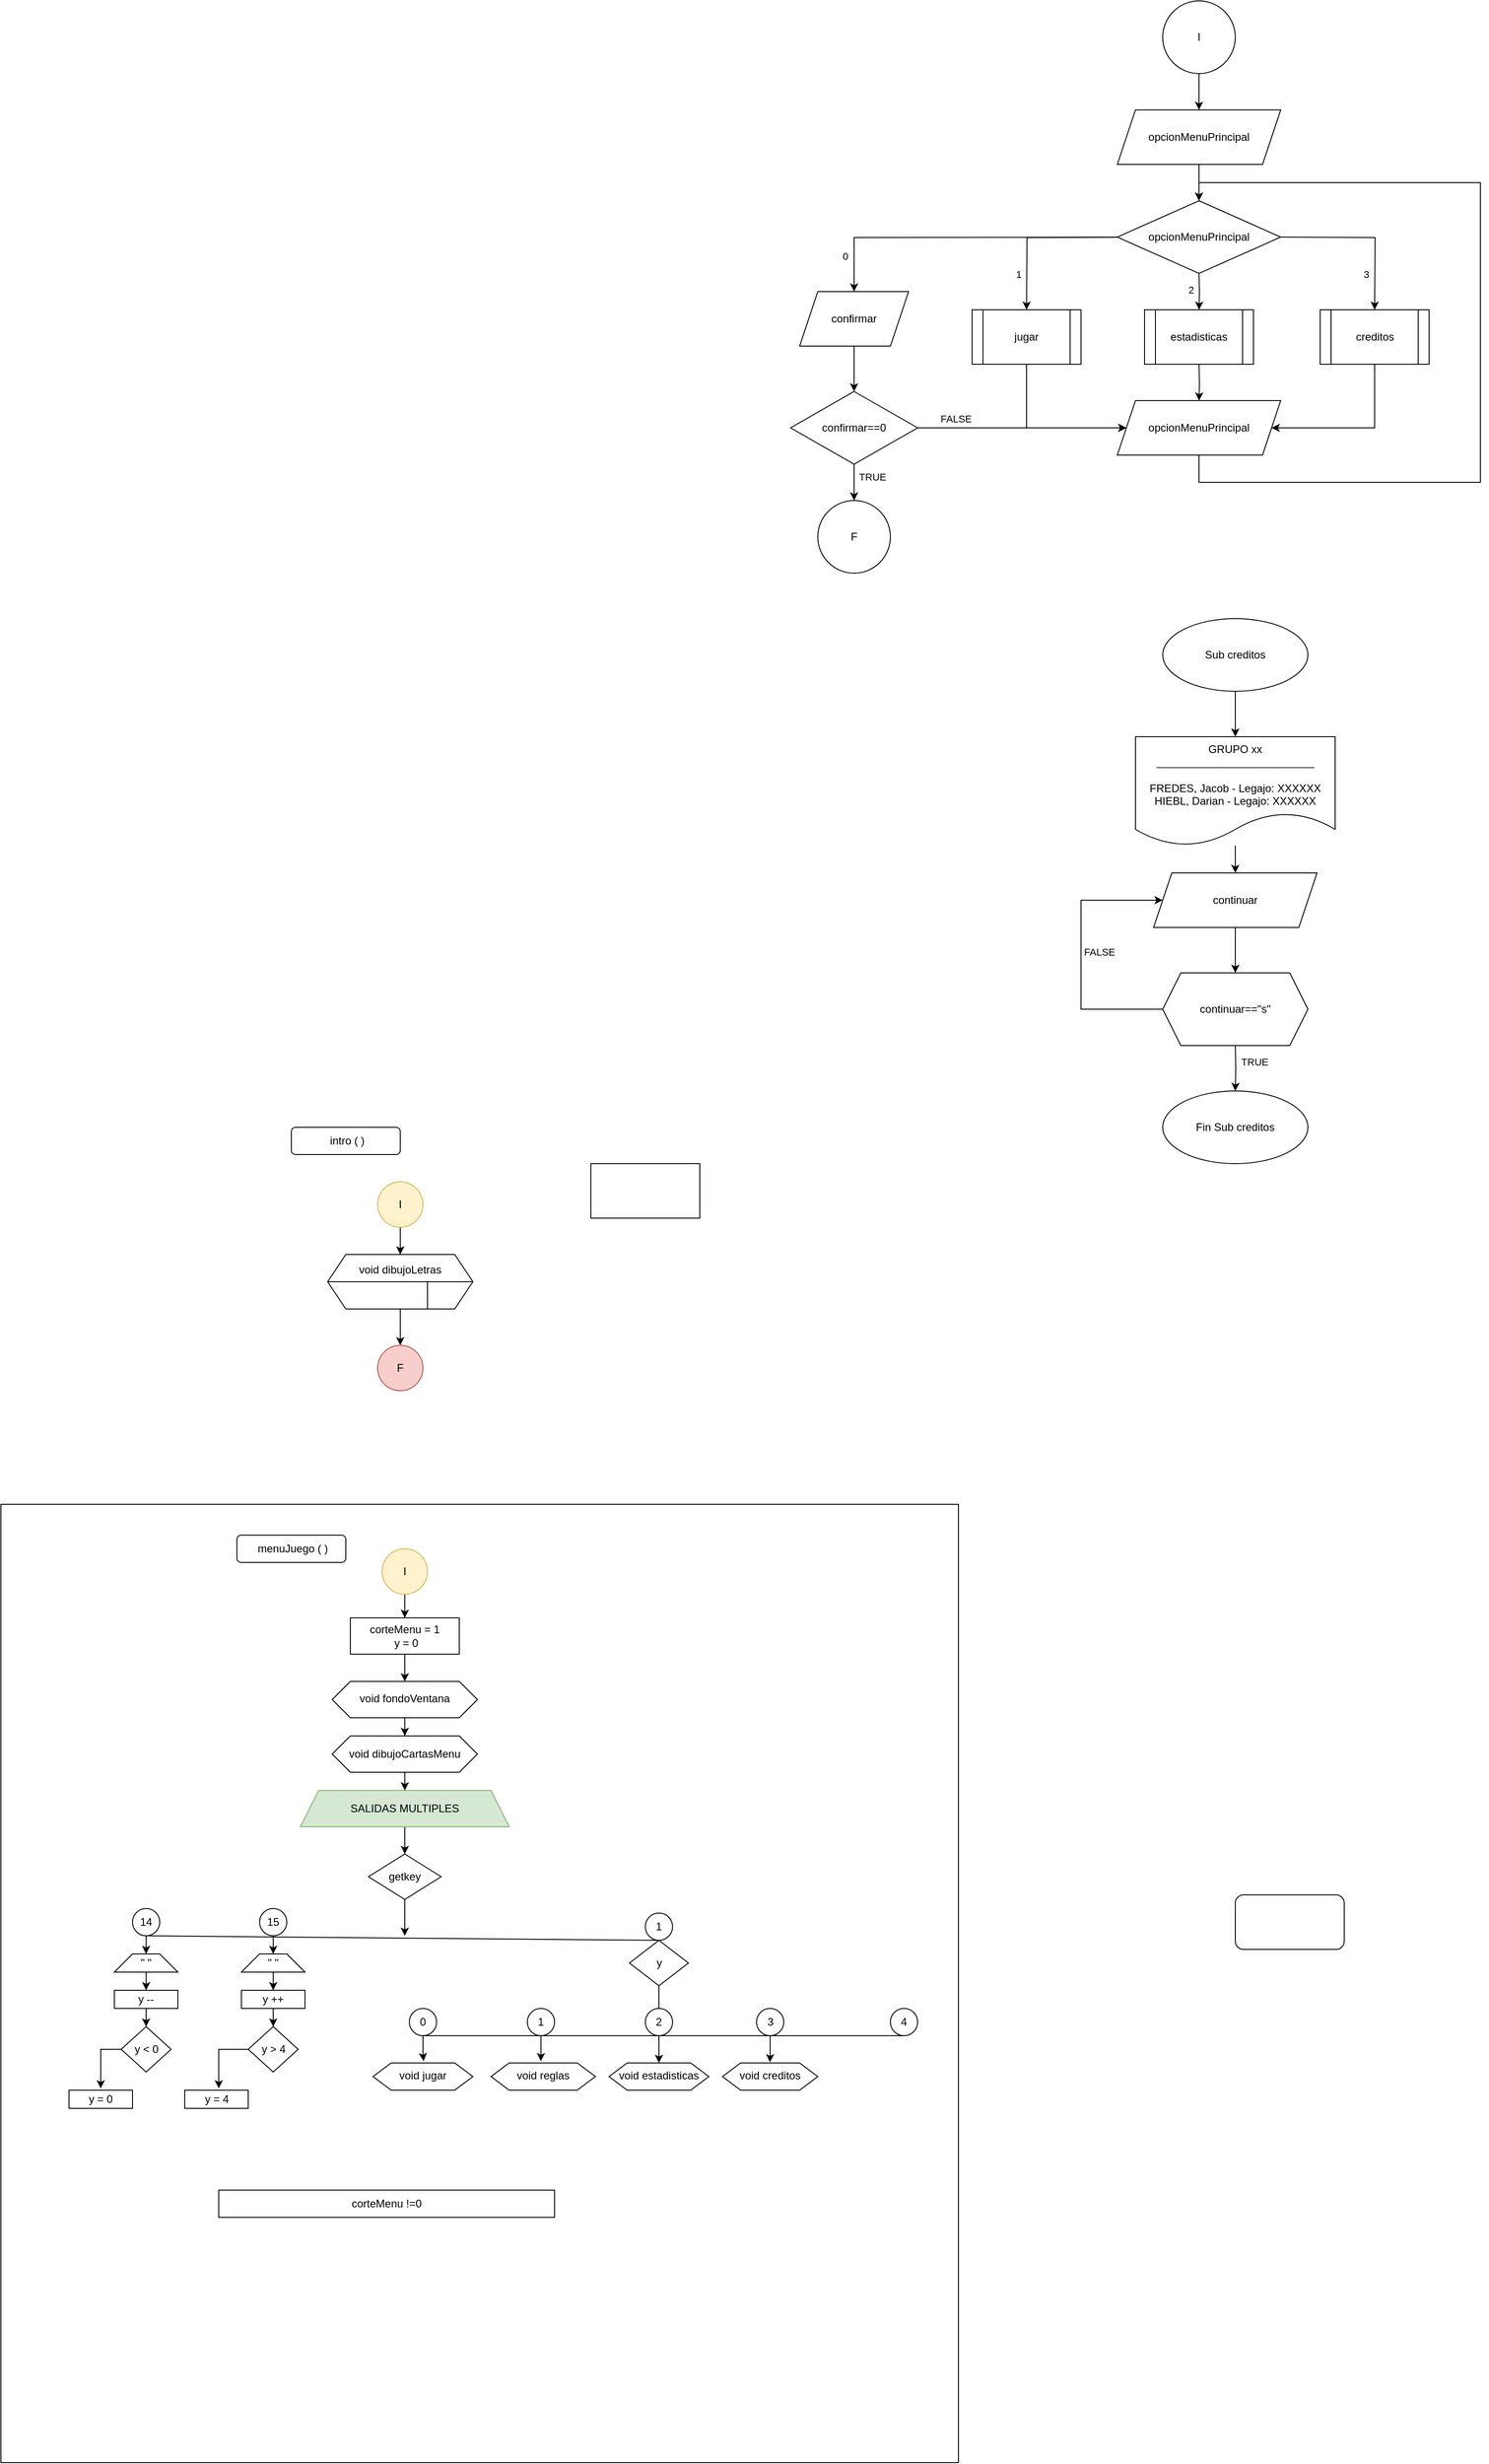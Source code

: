 <mxfile version="24.5.2" type="github">
  <diagram id="C5RBs43oDa-KdzZeNtuy" name="Page-1">
    <mxGraphModel dx="3322" dy="1038" grid="1" gridSize="10" guides="1" tooltips="1" connect="1" arrows="1" fold="1" page="1" pageScale="1" pageWidth="827" pageHeight="1169" math="0" shadow="0">
      <root>
        <mxCell id="WIyWlLk6GJQsqaUBKTNV-0" />
        <mxCell id="WIyWlLk6GJQsqaUBKTNV-1" parent="WIyWlLk6GJQsqaUBKTNV-0" />
        <mxCell id="x0uZHah0yYrydzS1sqgK-36" value="" style="whiteSpace=wrap;html=1;aspect=fixed;" vertex="1" parent="WIyWlLk6GJQsqaUBKTNV-1">
          <mxGeometry x="-1040" y="1705" width="1055" height="1055" as="geometry" />
        </mxCell>
        <mxCell id="u5qOP3ij6ND8CkqJNDUY-2" value="" style="edgeStyle=orthogonalEdgeStyle;rounded=0;orthogonalLoop=1;jettySize=auto;html=1;" parent="WIyWlLk6GJQsqaUBKTNV-1" source="HAZp1DBVg1G07Br5cqXP-0" edge="1">
          <mxGeometry relative="1" as="geometry">
            <mxPoint x="280" y="170" as="targetPoint" />
          </mxGeometry>
        </mxCell>
        <mxCell id="HAZp1DBVg1G07Br5cqXP-0" value="I" style="ellipse;whiteSpace=wrap;html=1;" parent="WIyWlLk6GJQsqaUBKTNV-1" vertex="1">
          <mxGeometry x="240" y="50" width="80" height="80" as="geometry" />
        </mxCell>
        <mxCell id="u5qOP3ij6ND8CkqJNDUY-5" value="" style="edgeStyle=orthogonalEdgeStyle;rounded=0;orthogonalLoop=1;jettySize=auto;html=1;" parent="WIyWlLk6GJQsqaUBKTNV-1" source="u5qOP3ij6ND8CkqJNDUY-3" edge="1">
          <mxGeometry relative="1" as="geometry">
            <mxPoint x="280" y="270" as="targetPoint" />
          </mxGeometry>
        </mxCell>
        <mxCell id="u5qOP3ij6ND8CkqJNDUY-3" value="opcionMenuPrincipal" style="shape=parallelogram;perimeter=parallelogramPerimeter;whiteSpace=wrap;html=1;fixedSize=1;" parent="WIyWlLk6GJQsqaUBKTNV-1" vertex="1">
          <mxGeometry x="190" y="170" width="180" height="60" as="geometry" />
        </mxCell>
        <mxCell id="u5qOP3ij6ND8CkqJNDUY-9" style="edgeStyle=orthogonalEdgeStyle;rounded=0;orthogonalLoop=1;jettySize=auto;html=1;exitX=1;exitY=0.5;exitDx=0;exitDy=0;entryX=0.5;entryY=0;entryDx=0;entryDy=0;" parent="WIyWlLk6GJQsqaUBKTNV-1" edge="1">
          <mxGeometry relative="1" as="geometry">
            <mxPoint x="370" y="310" as="sourcePoint" />
            <mxPoint x="473.5" y="390" as="targetPoint" />
          </mxGeometry>
        </mxCell>
        <mxCell id="u5qOP3ij6ND8CkqJNDUY-16" value="3" style="edgeLabel;html=1;align=center;verticalAlign=middle;resizable=0;points=[];" parent="u5qOP3ij6ND8CkqJNDUY-9" connectable="0" vertex="1">
          <mxGeometry x="0.488" y="-2" relative="1" as="geometry">
            <mxPoint x="-8" y="8" as="offset" />
          </mxGeometry>
        </mxCell>
        <mxCell id="u5qOP3ij6ND8CkqJNDUY-10" value="" style="edgeStyle=orthogonalEdgeStyle;rounded=0;orthogonalLoop=1;jettySize=auto;html=1;" parent="WIyWlLk6GJQsqaUBKTNV-1" edge="1">
          <mxGeometry relative="1" as="geometry">
            <mxPoint x="280" y="350" as="sourcePoint" />
            <mxPoint x="280" y="390" as="targetPoint" />
          </mxGeometry>
        </mxCell>
        <mxCell id="u5qOP3ij6ND8CkqJNDUY-15" value="2" style="edgeLabel;html=1;align=center;verticalAlign=middle;resizable=0;points=[];" parent="u5qOP3ij6ND8CkqJNDUY-10" connectable="0" vertex="1">
          <mxGeometry x="-0.15" relative="1" as="geometry">
            <mxPoint x="-10" as="offset" />
          </mxGeometry>
        </mxCell>
        <mxCell id="u5qOP3ij6ND8CkqJNDUY-11" style="edgeStyle=orthogonalEdgeStyle;rounded=0;orthogonalLoop=1;jettySize=auto;html=1;exitX=0;exitY=0.5;exitDx=0;exitDy=0;entryX=0.5;entryY=0;entryDx=0;entryDy=0;" parent="WIyWlLk6GJQsqaUBKTNV-1" edge="1">
          <mxGeometry relative="1" as="geometry">
            <mxPoint x="190" y="310" as="sourcePoint" />
            <mxPoint x="90" y="390" as="targetPoint" />
          </mxGeometry>
        </mxCell>
        <mxCell id="u5qOP3ij6ND8CkqJNDUY-14" value="1" style="edgeLabel;html=1;align=center;verticalAlign=middle;resizable=0;points=[];" parent="u5qOP3ij6ND8CkqJNDUY-11" connectable="0" vertex="1">
          <mxGeometry x="0.456" y="-2" relative="1" as="geometry">
            <mxPoint x="-8" y="9" as="offset" />
          </mxGeometry>
        </mxCell>
        <mxCell id="u5qOP3ij6ND8CkqJNDUY-13" style="edgeStyle=orthogonalEdgeStyle;rounded=0;orthogonalLoop=1;jettySize=auto;html=1;exitX=1;exitY=0.5;exitDx=0;exitDy=0;" parent="WIyWlLk6GJQsqaUBKTNV-1" target="pXW62ErufpXWXErXMJw8-13" edge="1">
          <mxGeometry relative="1" as="geometry">
            <mxPoint x="370" y="310" as="sourcePoint" />
          </mxGeometry>
        </mxCell>
        <mxCell id="u5qOP3ij6ND8CkqJNDUY-17" value="0" style="edgeLabel;html=1;align=center;verticalAlign=middle;resizable=0;points=[];" parent="u5qOP3ij6ND8CkqJNDUY-13" connectable="0" vertex="1">
          <mxGeometry x="0.794" y="4" relative="1" as="geometry">
            <mxPoint x="-14" y="15" as="offset" />
          </mxGeometry>
        </mxCell>
        <mxCell id="u5qOP3ij6ND8CkqJNDUY-21" style="edgeStyle=orthogonalEdgeStyle;rounded=0;orthogonalLoop=1;jettySize=auto;html=1;exitX=0.5;exitY=1;exitDx=0;exitDy=0;entryX=0;entryY=0.5;entryDx=0;entryDy=0;" parent="WIyWlLk6GJQsqaUBKTNV-1" target="u5qOP3ij6ND8CkqJNDUY-20" edge="1">
          <mxGeometry relative="1" as="geometry">
            <Array as="points">
              <mxPoint x="90" y="520" />
            </Array>
            <mxPoint x="90" y="450" as="sourcePoint" />
          </mxGeometry>
        </mxCell>
        <mxCell id="u5qOP3ij6ND8CkqJNDUY-22" style="edgeStyle=orthogonalEdgeStyle;rounded=0;orthogonalLoop=1;jettySize=auto;html=1;exitX=0.5;exitY=1;exitDx=0;exitDy=0;entryX=0.5;entryY=0;entryDx=0;entryDy=0;" parent="WIyWlLk6GJQsqaUBKTNV-1" target="u5qOP3ij6ND8CkqJNDUY-20" edge="1">
          <mxGeometry relative="1" as="geometry">
            <mxPoint x="280" y="450" as="sourcePoint" />
          </mxGeometry>
        </mxCell>
        <mxCell id="u5qOP3ij6ND8CkqJNDUY-23" style="edgeStyle=orthogonalEdgeStyle;rounded=0;orthogonalLoop=1;jettySize=auto;html=1;exitX=0.5;exitY=1;exitDx=0;exitDy=0;entryX=1;entryY=0.5;entryDx=0;entryDy=0;" parent="WIyWlLk6GJQsqaUBKTNV-1" target="u5qOP3ij6ND8CkqJNDUY-20" edge="1">
          <mxGeometry relative="1" as="geometry">
            <Array as="points">
              <mxPoint x="474" y="520" />
            </Array>
            <mxPoint x="473.5" y="450" as="sourcePoint" />
          </mxGeometry>
        </mxCell>
        <mxCell id="u5qOP3ij6ND8CkqJNDUY-12" value="F" style="ellipse;whiteSpace=wrap;html=1;aspect=fixed;" parent="WIyWlLk6GJQsqaUBKTNV-1" vertex="1">
          <mxGeometry x="-140" y="600" width="80" height="80" as="geometry" />
        </mxCell>
        <mxCell id="u5qOP3ij6ND8CkqJNDUY-24" style="edgeStyle=orthogonalEdgeStyle;rounded=0;orthogonalLoop=1;jettySize=auto;html=1;exitX=0.5;exitY=1;exitDx=0;exitDy=0;entryX=0.5;entryY=0;entryDx=0;entryDy=0;" parent="WIyWlLk6GJQsqaUBKTNV-1" source="u5qOP3ij6ND8CkqJNDUY-20" edge="1">
          <mxGeometry relative="1" as="geometry">
            <mxPoint x="280" y="270" as="targetPoint" />
            <Array as="points">
              <mxPoint x="280" y="580" />
              <mxPoint x="590" y="580" />
              <mxPoint x="590" y="250" />
              <mxPoint x="280" y="250" />
            </Array>
          </mxGeometry>
        </mxCell>
        <mxCell id="u5qOP3ij6ND8CkqJNDUY-20" value="opcionMenuPrincipal" style="shape=parallelogram;perimeter=parallelogramPerimeter;whiteSpace=wrap;html=1;fixedSize=1;" parent="WIyWlLk6GJQsqaUBKTNV-1" vertex="1">
          <mxGeometry x="190" y="490" width="180" height="60" as="geometry" />
        </mxCell>
        <mxCell id="pXW62ErufpXWXErXMJw8-1" style="edgeStyle=orthogonalEdgeStyle;rounded=0;orthogonalLoop=1;jettySize=auto;html=1;exitX=0.5;exitY=1;exitDx=0;exitDy=0;" parent="WIyWlLk6GJQsqaUBKTNV-1" source="u5qOP3ij6ND8CkqJNDUY-26" target="pXW62ErufpXWXErXMJw8-0" edge="1">
          <mxGeometry relative="1" as="geometry" />
        </mxCell>
        <mxCell id="u5qOP3ij6ND8CkqJNDUY-26" value="Sub creditos" style="ellipse;whiteSpace=wrap;html=1;" parent="WIyWlLk6GJQsqaUBKTNV-1" vertex="1">
          <mxGeometry x="240" y="730" width="160" height="80" as="geometry" />
        </mxCell>
        <mxCell id="u5qOP3ij6ND8CkqJNDUY-27" value="Fin Sub creditos" style="ellipse;whiteSpace=wrap;html=1;" parent="WIyWlLk6GJQsqaUBKTNV-1" vertex="1">
          <mxGeometry x="240" y="1250" width="160" height="80" as="geometry" />
        </mxCell>
        <mxCell id="u5qOP3ij6ND8CkqJNDUY-31" value="opcionMenuPrincipal" style="rhombus;whiteSpace=wrap;html=1;" parent="WIyWlLk6GJQsqaUBKTNV-1" vertex="1">
          <mxGeometry x="190" y="270" width="180" height="80" as="geometry" />
        </mxCell>
        <mxCell id="JH2BPLY3jY3wUu7ko6vr-0" value="jugar" style="shape=process;whiteSpace=wrap;html=1;backgroundOutline=1;" parent="WIyWlLk6GJQsqaUBKTNV-1" vertex="1">
          <mxGeometry x="30" y="390" width="120" height="60" as="geometry" />
        </mxCell>
        <mxCell id="JH2BPLY3jY3wUu7ko6vr-1" value="estadisticas" style="shape=process;whiteSpace=wrap;html=1;backgroundOutline=1;" parent="WIyWlLk6GJQsqaUBKTNV-1" vertex="1">
          <mxGeometry x="220" y="390" width="120" height="60" as="geometry" />
        </mxCell>
        <mxCell id="JH2BPLY3jY3wUu7ko6vr-2" value="creditos" style="shape=process;whiteSpace=wrap;html=1;backgroundOutline=1;" parent="WIyWlLk6GJQsqaUBKTNV-1" vertex="1">
          <mxGeometry x="413.5" y="390" width="120" height="60" as="geometry" />
        </mxCell>
        <mxCell id="pXW62ErufpXWXErXMJw8-4" value="" style="edgeStyle=orthogonalEdgeStyle;rounded=0;orthogonalLoop=1;jettySize=auto;html=1;" parent="WIyWlLk6GJQsqaUBKTNV-1" source="pXW62ErufpXWXErXMJw8-0" target="pXW62ErufpXWXErXMJw8-3" edge="1">
          <mxGeometry relative="1" as="geometry" />
        </mxCell>
        <mxCell id="pXW62ErufpXWXErXMJw8-0" value="GRUPO xx&lt;br&gt;__________________________&lt;br&gt;&lt;br&gt;FREDES, Jacob - Legajo: XXXXXX&lt;br&gt;HIEBL, Darian - Legajo: XXXXXX" style="shape=document;whiteSpace=wrap;html=1;boundedLbl=1;" parent="WIyWlLk6GJQsqaUBKTNV-1" vertex="1">
          <mxGeometry x="210" y="860" width="220" height="120" as="geometry" />
        </mxCell>
        <mxCell id="pXW62ErufpXWXErXMJw8-5" style="edgeStyle=orthogonalEdgeStyle;rounded=0;orthogonalLoop=1;jettySize=auto;html=1;entryX=0.5;entryY=0;entryDx=0;entryDy=0;" parent="WIyWlLk6GJQsqaUBKTNV-1" source="pXW62ErufpXWXErXMJw8-3" edge="1">
          <mxGeometry relative="1" as="geometry">
            <mxPoint x="320" y="1120" as="targetPoint" />
          </mxGeometry>
        </mxCell>
        <mxCell id="pXW62ErufpXWXErXMJw8-3" value="continuar" style="shape=parallelogram;perimeter=parallelogramPerimeter;whiteSpace=wrap;html=1;fixedSize=1;" parent="WIyWlLk6GJQsqaUBKTNV-1" vertex="1">
          <mxGeometry x="230" y="1010" width="180" height="60" as="geometry" />
        </mxCell>
        <mxCell id="pXW62ErufpXWXErXMJw8-7" style="edgeStyle=orthogonalEdgeStyle;rounded=0;orthogonalLoop=1;jettySize=auto;html=1;entryX=0.5;entryY=0;entryDx=0;entryDy=0;" parent="WIyWlLk6GJQsqaUBKTNV-1" target="u5qOP3ij6ND8CkqJNDUY-27" edge="1">
          <mxGeometry relative="1" as="geometry">
            <mxPoint x="320" y="1200" as="sourcePoint" />
          </mxGeometry>
        </mxCell>
        <mxCell id="pXW62ErufpXWXErXMJw8-9" value="TRUE" style="edgeLabel;html=1;align=center;verticalAlign=middle;resizable=0;points=[];" parent="pXW62ErufpXWXErXMJw8-7" vertex="1" connectable="0">
          <mxGeometry x="-0.28" y="4" relative="1" as="geometry">
            <mxPoint x="16" as="offset" />
          </mxGeometry>
        </mxCell>
        <mxCell id="pXW62ErufpXWXErXMJw8-8" style="edgeStyle=orthogonalEdgeStyle;rounded=0;orthogonalLoop=1;jettySize=auto;html=1;entryX=0;entryY=0.5;entryDx=0;entryDy=0;exitX=0;exitY=0.5;exitDx=0;exitDy=0;" parent="WIyWlLk6GJQsqaUBKTNV-1" target="pXW62ErufpXWXErXMJw8-3" edge="1">
          <mxGeometry relative="1" as="geometry">
            <mxPoint x="240" y="1160" as="sourcePoint" />
            <Array as="points">
              <mxPoint x="150" y="1160" />
              <mxPoint x="150" y="1040" />
            </Array>
          </mxGeometry>
        </mxCell>
        <mxCell id="pXW62ErufpXWXErXMJw8-11" value="FALSE" style="edgeLabel;html=1;align=center;verticalAlign=middle;resizable=0;points=[];" parent="pXW62ErufpXWXErXMJw8-8" vertex="1" connectable="0">
          <mxGeometry x="0.02" y="-5" relative="1" as="geometry">
            <mxPoint x="15" as="offset" />
          </mxGeometry>
        </mxCell>
        <mxCell id="pXW62ErufpXWXErXMJw8-12" value="continuar==&quot;s&quot;" style="shape=hexagon;perimeter=hexagonPerimeter2;whiteSpace=wrap;html=1;fixedSize=1;" parent="WIyWlLk6GJQsqaUBKTNV-1" vertex="1">
          <mxGeometry x="240" y="1120" width="160" height="80" as="geometry" />
        </mxCell>
        <mxCell id="pXW62ErufpXWXErXMJw8-17" value="" style="edgeStyle=orthogonalEdgeStyle;rounded=0;orthogonalLoop=1;jettySize=auto;html=1;" parent="WIyWlLk6GJQsqaUBKTNV-1" source="pXW62ErufpXWXErXMJw8-13" target="pXW62ErufpXWXErXMJw8-14" edge="1">
          <mxGeometry relative="1" as="geometry" />
        </mxCell>
        <mxCell id="pXW62ErufpXWXErXMJw8-13" value="confirmar" style="shape=parallelogram;perimeter=parallelogramPerimeter;whiteSpace=wrap;html=1;fixedSize=1;" parent="WIyWlLk6GJQsqaUBKTNV-1" vertex="1">
          <mxGeometry x="-160" y="370" width="120" height="60" as="geometry" />
        </mxCell>
        <mxCell id="pXW62ErufpXWXErXMJw8-15" style="edgeStyle=orthogonalEdgeStyle;rounded=0;orthogonalLoop=1;jettySize=auto;html=1;entryX=0.5;entryY=0;entryDx=0;entryDy=0;" parent="WIyWlLk6GJQsqaUBKTNV-1" source="pXW62ErufpXWXErXMJw8-14" target="u5qOP3ij6ND8CkqJNDUY-12" edge="1">
          <mxGeometry relative="1" as="geometry" />
        </mxCell>
        <mxCell id="pXW62ErufpXWXErXMJw8-19" value="TRUE" style="edgeLabel;html=1;align=center;verticalAlign=middle;resizable=0;points=[];" parent="pXW62ErufpXWXErXMJw8-15" vertex="1" connectable="0">
          <mxGeometry x="-0.3" y="2" relative="1" as="geometry">
            <mxPoint x="18" as="offset" />
          </mxGeometry>
        </mxCell>
        <mxCell id="pXW62ErufpXWXErXMJw8-16" style="edgeStyle=orthogonalEdgeStyle;rounded=0;orthogonalLoop=1;jettySize=auto;html=1;" parent="WIyWlLk6GJQsqaUBKTNV-1" source="pXW62ErufpXWXErXMJw8-14" target="u5qOP3ij6ND8CkqJNDUY-20" edge="1">
          <mxGeometry relative="1" as="geometry" />
        </mxCell>
        <mxCell id="pXW62ErufpXWXErXMJw8-18" value="FALSE" style="edgeLabel;html=1;align=center;verticalAlign=middle;resizable=0;points=[];" parent="pXW62ErufpXWXErXMJw8-16" vertex="1" connectable="0">
          <mxGeometry x="-0.635" y="-3" relative="1" as="geometry">
            <mxPoint y="-13" as="offset" />
          </mxGeometry>
        </mxCell>
        <mxCell id="pXW62ErufpXWXErXMJw8-14" value="confirmar==0" style="rhombus;whiteSpace=wrap;html=1;" parent="WIyWlLk6GJQsqaUBKTNV-1" vertex="1">
          <mxGeometry x="-170" y="480" width="140" height="80" as="geometry" />
        </mxCell>
        <mxCell id="x0uZHah0yYrydzS1sqgK-12" value="" style="rounded=0;whiteSpace=wrap;html=1;" vertex="1" parent="WIyWlLk6GJQsqaUBKTNV-1">
          <mxGeometry x="-390" y="1330" width="120" height="60" as="geometry" />
        </mxCell>
        <mxCell id="x0uZHah0yYrydzS1sqgK-23" value="" style="edgeStyle=orthogonalEdgeStyle;rounded=0;orthogonalLoop=1;jettySize=auto;html=1;" edge="1" parent="WIyWlLk6GJQsqaUBKTNV-1" source="x0uZHah0yYrydzS1sqgK-13" target="x0uZHah0yYrydzS1sqgK-17">
          <mxGeometry relative="1" as="geometry" />
        </mxCell>
        <mxCell id="x0uZHah0yYrydzS1sqgK-13" value="I" style="ellipse;whiteSpace=wrap;html=1;aspect=fixed;fillColor=#fff2cc;strokeColor=#d6b656;" vertex="1" parent="WIyWlLk6GJQsqaUBKTNV-1">
          <mxGeometry x="-625" y="1350" width="50" height="50" as="geometry" />
        </mxCell>
        <mxCell id="x0uZHah0yYrydzS1sqgK-24" value="" style="edgeStyle=orthogonalEdgeStyle;rounded=0;orthogonalLoop=1;jettySize=auto;html=1;" edge="1" parent="WIyWlLk6GJQsqaUBKTNV-1" source="x0uZHah0yYrydzS1sqgK-17" target="x0uZHah0yYrydzS1sqgK-22">
          <mxGeometry relative="1" as="geometry" />
        </mxCell>
        <mxCell id="x0uZHah0yYrydzS1sqgK-17" value="void dibujoLetras&lt;br&gt;&lt;div style=&quot;line-height: 220%;&quot;&gt;&lt;br&gt;&lt;/div&gt;" style="shape=hexagon;perimeter=hexagonPerimeter2;whiteSpace=wrap;html=1;fixedSize=1;" vertex="1" parent="WIyWlLk6GJQsqaUBKTNV-1">
          <mxGeometry x="-680" y="1430" width="160" height="60" as="geometry" />
        </mxCell>
        <mxCell id="x0uZHah0yYrydzS1sqgK-19" value="&amp;nbsp;intro ( )" style="rounded=1;whiteSpace=wrap;html=1;" vertex="1" parent="WIyWlLk6GJQsqaUBKTNV-1">
          <mxGeometry x="-720" y="1290" width="120" height="30" as="geometry" />
        </mxCell>
        <mxCell id="x0uZHah0yYrydzS1sqgK-20" value="" style="endArrow=none;html=1;rounded=0;entryX=1;entryY=0.5;entryDx=0;entryDy=0;exitX=0;exitY=0.5;exitDx=0;exitDy=0;" edge="1" parent="WIyWlLk6GJQsqaUBKTNV-1" source="x0uZHah0yYrydzS1sqgK-17" target="x0uZHah0yYrydzS1sqgK-17">
          <mxGeometry width="50" height="50" relative="1" as="geometry">
            <mxPoint x="-680" y="1470" as="sourcePoint" />
            <mxPoint x="-630" y="1420" as="targetPoint" />
          </mxGeometry>
        </mxCell>
        <mxCell id="x0uZHah0yYrydzS1sqgK-21" value="" style="endArrow=none;html=1;rounded=0;" edge="1" parent="WIyWlLk6GJQsqaUBKTNV-1">
          <mxGeometry width="50" height="50" relative="1" as="geometry">
            <mxPoint x="-570" y="1490" as="sourcePoint" />
            <mxPoint x="-570" y="1460" as="targetPoint" />
            <Array as="points">
              <mxPoint x="-570" y="1470" />
            </Array>
          </mxGeometry>
        </mxCell>
        <mxCell id="x0uZHah0yYrydzS1sqgK-22" value="F" style="ellipse;whiteSpace=wrap;html=1;aspect=fixed;fillColor=#f8cecc;strokeColor=#b85450;" vertex="1" parent="WIyWlLk6GJQsqaUBKTNV-1">
          <mxGeometry x="-625" y="1530" width="50" height="50" as="geometry" />
        </mxCell>
        <mxCell id="x0uZHah0yYrydzS1sqgK-25" value="&amp;nbsp;menuJuego ( )" style="rounded=1;whiteSpace=wrap;html=1;" vertex="1" parent="WIyWlLk6GJQsqaUBKTNV-1">
          <mxGeometry x="-780" y="1739" width="120" height="30" as="geometry" />
        </mxCell>
        <mxCell id="x0uZHah0yYrydzS1sqgK-28" value="" style="edgeStyle=orthogonalEdgeStyle;rounded=0;orthogonalLoop=1;jettySize=auto;html=1;" edge="1" parent="WIyWlLk6GJQsqaUBKTNV-1" source="x0uZHah0yYrydzS1sqgK-26" target="x0uZHah0yYrydzS1sqgK-27">
          <mxGeometry relative="1" as="geometry" />
        </mxCell>
        <mxCell id="x0uZHah0yYrydzS1sqgK-26" value="I" style="ellipse;whiteSpace=wrap;html=1;aspect=fixed;fillColor=#fff2cc;strokeColor=#d6b656;" vertex="1" parent="WIyWlLk6GJQsqaUBKTNV-1">
          <mxGeometry x="-620" y="1754" width="50" height="50" as="geometry" />
        </mxCell>
        <mxCell id="x0uZHah0yYrydzS1sqgK-47" value="" style="edgeStyle=orthogonalEdgeStyle;rounded=0;orthogonalLoop=1;jettySize=auto;html=1;" edge="1" parent="WIyWlLk6GJQsqaUBKTNV-1" source="x0uZHah0yYrydzS1sqgK-27" target="x0uZHah0yYrydzS1sqgK-37">
          <mxGeometry relative="1" as="geometry" />
        </mxCell>
        <mxCell id="x0uZHah0yYrydzS1sqgK-27" value="&lt;div&gt;corteMenu = 1&lt;br&gt;&lt;span style=&quot;background-color: initial;&quot;&gt;&amp;nbsp;y = 0&lt;/span&gt;&lt;/div&gt;" style="rounded=0;whiteSpace=wrap;html=1;" vertex="1" parent="WIyWlLk6GJQsqaUBKTNV-1">
          <mxGeometry x="-655" y="1830" width="120" height="40" as="geometry" />
        </mxCell>
        <mxCell id="x0uZHah0yYrydzS1sqgK-43" value="" style="edgeStyle=orthogonalEdgeStyle;rounded=0;orthogonalLoop=1;jettySize=auto;html=1;" edge="1" parent="WIyWlLk6GJQsqaUBKTNV-1" source="x0uZHah0yYrydzS1sqgK-37" target="x0uZHah0yYrydzS1sqgK-41">
          <mxGeometry relative="1" as="geometry" />
        </mxCell>
        <mxCell id="x0uZHah0yYrydzS1sqgK-37" value="&lt;div style=&quot;line-height: 0%;&quot;&gt;void fondoVentana&lt;br&gt;&lt;/div&gt;" style="shape=hexagon;perimeter=hexagonPerimeter2;whiteSpace=wrap;html=1;fixedSize=1;" vertex="1" parent="WIyWlLk6GJQsqaUBKTNV-1">
          <mxGeometry x="-675" y="1900" width="160" height="40" as="geometry" />
        </mxCell>
        <mxCell id="x0uZHah0yYrydzS1sqgK-46" value="" style="edgeStyle=orthogonalEdgeStyle;rounded=0;orthogonalLoop=1;jettySize=auto;html=1;" edge="1" parent="WIyWlLk6GJQsqaUBKTNV-1" source="x0uZHah0yYrydzS1sqgK-41" target="x0uZHah0yYrydzS1sqgK-45">
          <mxGeometry relative="1" as="geometry" />
        </mxCell>
        <mxCell id="x0uZHah0yYrydzS1sqgK-41" value="&lt;div style=&quot;line-height: 220%;&quot;&gt;void dibujoCartasMenu&lt;br&gt;&lt;/div&gt;" style="shape=hexagon;perimeter=hexagonPerimeter2;whiteSpace=wrap;html=1;fixedSize=1;" vertex="1" parent="WIyWlLk6GJQsqaUBKTNV-1">
          <mxGeometry x="-675" y="1960" width="160" height="40" as="geometry" />
        </mxCell>
        <mxCell id="x0uZHah0yYrydzS1sqgK-51" value="" style="edgeStyle=orthogonalEdgeStyle;rounded=0;orthogonalLoop=1;jettySize=auto;html=1;" edge="1" parent="WIyWlLk6GJQsqaUBKTNV-1" source="x0uZHah0yYrydzS1sqgK-45" target="x0uZHah0yYrydzS1sqgK-50">
          <mxGeometry relative="1" as="geometry" />
        </mxCell>
        <mxCell id="x0uZHah0yYrydzS1sqgK-45" value="SALIDAS MULTIPLES" style="shape=trapezoid;perimeter=trapezoidPerimeter;whiteSpace=wrap;html=1;fixedSize=1;fillColor=#d5e8d4;strokeColor=#82b366;" vertex="1" parent="WIyWlLk6GJQsqaUBKTNV-1">
          <mxGeometry x="-710" y="2020" width="230" height="40" as="geometry" />
        </mxCell>
        <mxCell id="x0uZHah0yYrydzS1sqgK-49" value="corteMenu !=0" style="rounded=0;whiteSpace=wrap;html=1;" vertex="1" parent="WIyWlLk6GJQsqaUBKTNV-1">
          <mxGeometry x="-800" y="2460" width="370" height="30" as="geometry" />
        </mxCell>
        <mxCell id="x0uZHah0yYrydzS1sqgK-80" style="edgeStyle=orthogonalEdgeStyle;rounded=0;orthogonalLoop=1;jettySize=auto;html=1;" edge="1" parent="WIyWlLk6GJQsqaUBKTNV-1" source="x0uZHah0yYrydzS1sqgK-50">
          <mxGeometry relative="1" as="geometry">
            <mxPoint x="-595" y="2180" as="targetPoint" />
          </mxGeometry>
        </mxCell>
        <mxCell id="x0uZHah0yYrydzS1sqgK-50" value="getkey" style="rhombus;whiteSpace=wrap;html=1;" vertex="1" parent="WIyWlLk6GJQsqaUBKTNV-1">
          <mxGeometry x="-635" y="2090" width="80" height="50" as="geometry" />
        </mxCell>
        <mxCell id="x0uZHah0yYrydzS1sqgK-68" value="" style="edgeStyle=orthogonalEdgeStyle;rounded=0;orthogonalLoop=1;jettySize=auto;html=1;entryX=0.5;entryY=0;entryDx=0;entryDy=0;" edge="1" parent="WIyWlLk6GJQsqaUBKTNV-1" source="x0uZHah0yYrydzS1sqgK-54" target="x0uZHah0yYrydzS1sqgK-58">
          <mxGeometry relative="1" as="geometry" />
        </mxCell>
        <mxCell id="x0uZHah0yYrydzS1sqgK-54" value="14" style="ellipse;whiteSpace=wrap;html=1;aspect=fixed;" vertex="1" parent="WIyWlLk6GJQsqaUBKTNV-1">
          <mxGeometry x="-895" y="2150" width="30" height="30" as="geometry" />
        </mxCell>
        <mxCell id="x0uZHah0yYrydzS1sqgK-76" style="edgeStyle=orthogonalEdgeStyle;rounded=0;orthogonalLoop=1;jettySize=auto;html=1;entryX=0.5;entryY=0;entryDx=0;entryDy=0;" edge="1" parent="WIyWlLk6GJQsqaUBKTNV-1" source="x0uZHah0yYrydzS1sqgK-55" target="x0uZHah0yYrydzS1sqgK-69">
          <mxGeometry relative="1" as="geometry" />
        </mxCell>
        <mxCell id="x0uZHah0yYrydzS1sqgK-55" value="15" style="ellipse;whiteSpace=wrap;html=1;aspect=fixed;" vertex="1" parent="WIyWlLk6GJQsqaUBKTNV-1">
          <mxGeometry x="-755" y="2150" width="30" height="30" as="geometry" />
        </mxCell>
        <mxCell id="x0uZHah0yYrydzS1sqgK-56" value="1" style="ellipse;whiteSpace=wrap;html=1;aspect=fixed;" vertex="1" parent="WIyWlLk6GJQsqaUBKTNV-1">
          <mxGeometry x="-330" y="2155" width="30" height="30" as="geometry" />
        </mxCell>
        <mxCell id="x0uZHah0yYrydzS1sqgK-66" value="" style="edgeStyle=orthogonalEdgeStyle;rounded=0;orthogonalLoop=1;jettySize=auto;html=1;entryX=0.5;entryY=0;entryDx=0;entryDy=0;" edge="1" parent="WIyWlLk6GJQsqaUBKTNV-1" target="x0uZHah0yYrydzS1sqgK-59">
          <mxGeometry relative="1" as="geometry">
            <mxPoint x="-880" y="2220" as="sourcePoint" />
          </mxGeometry>
        </mxCell>
        <mxCell id="x0uZHah0yYrydzS1sqgK-58" value="&quot; &quot;" style="shape=trapezoid;perimeter=trapezoidPerimeter;whiteSpace=wrap;html=1;fixedSize=1;" vertex="1" parent="WIyWlLk6GJQsqaUBKTNV-1">
          <mxGeometry x="-915" y="2200" width="70" height="20" as="geometry" />
        </mxCell>
        <mxCell id="x0uZHah0yYrydzS1sqgK-65" style="edgeStyle=orthogonalEdgeStyle;rounded=0;orthogonalLoop=1;jettySize=auto;html=1;entryX=0.5;entryY=0;entryDx=0;entryDy=0;" edge="1" parent="WIyWlLk6GJQsqaUBKTNV-1" source="x0uZHah0yYrydzS1sqgK-59" target="x0uZHah0yYrydzS1sqgK-60">
          <mxGeometry relative="1" as="geometry" />
        </mxCell>
        <mxCell id="x0uZHah0yYrydzS1sqgK-59" value="y --" style="rounded=0;whiteSpace=wrap;html=1;" vertex="1" parent="WIyWlLk6GJQsqaUBKTNV-1">
          <mxGeometry x="-915" y="2240" width="70" height="20" as="geometry" />
        </mxCell>
        <mxCell id="x0uZHah0yYrydzS1sqgK-64" style="edgeStyle=orthogonalEdgeStyle;rounded=0;orthogonalLoop=1;jettySize=auto;html=1;entryX=0.5;entryY=0;entryDx=0;entryDy=0;" edge="1" parent="WIyWlLk6GJQsqaUBKTNV-1" source="x0uZHah0yYrydzS1sqgK-60">
          <mxGeometry relative="1" as="geometry">
            <mxPoint x="-930" y="2348" as="targetPoint" />
            <Array as="points">
              <mxPoint x="-930" y="2305" />
            </Array>
          </mxGeometry>
        </mxCell>
        <mxCell id="x0uZHah0yYrydzS1sqgK-60" value="y &amp;lt; 0" style="rhombus;whiteSpace=wrap;html=1;" vertex="1" parent="WIyWlLk6GJQsqaUBKTNV-1">
          <mxGeometry x="-907.5" y="2280" width="55" height="50" as="geometry" />
        </mxCell>
        <mxCell id="x0uZHah0yYrydzS1sqgK-61" value="y = 0" style="rounded=0;whiteSpace=wrap;html=1;" vertex="1" parent="WIyWlLk6GJQsqaUBKTNV-1">
          <mxGeometry x="-965" y="2350" width="70" height="20" as="geometry" />
        </mxCell>
        <mxCell id="x0uZHah0yYrydzS1sqgK-67" value="" style="endArrow=none;html=1;rounded=0;exitX=0.5;exitY=1;exitDx=0;exitDy=0;entryX=0.5;entryY=1;entryDx=0;entryDy=0;" edge="1" parent="WIyWlLk6GJQsqaUBKTNV-1" source="x0uZHah0yYrydzS1sqgK-54" target="x0uZHah0yYrydzS1sqgK-56">
          <mxGeometry width="50" height="50" relative="1" as="geometry">
            <mxPoint x="-665" y="2260" as="sourcePoint" />
            <mxPoint x="-610" y="2180" as="targetPoint" />
          </mxGeometry>
        </mxCell>
        <mxCell id="x0uZHah0yYrydzS1sqgK-77" style="edgeStyle=orthogonalEdgeStyle;rounded=0;orthogonalLoop=1;jettySize=auto;html=1;entryX=0.5;entryY=0;entryDx=0;entryDy=0;" edge="1" parent="WIyWlLk6GJQsqaUBKTNV-1" source="x0uZHah0yYrydzS1sqgK-69" target="x0uZHah0yYrydzS1sqgK-70">
          <mxGeometry relative="1" as="geometry" />
        </mxCell>
        <mxCell id="x0uZHah0yYrydzS1sqgK-69" value="&quot; &quot;" style="shape=trapezoid;perimeter=trapezoidPerimeter;whiteSpace=wrap;html=1;fixedSize=1;" vertex="1" parent="WIyWlLk6GJQsqaUBKTNV-1">
          <mxGeometry x="-775" y="2200" width="70" height="20" as="geometry" />
        </mxCell>
        <mxCell id="x0uZHah0yYrydzS1sqgK-74" style="edgeStyle=orthogonalEdgeStyle;rounded=0;orthogonalLoop=1;jettySize=auto;html=1;entryX=0.5;entryY=0;entryDx=0;entryDy=0;" edge="1" parent="WIyWlLk6GJQsqaUBKTNV-1" source="x0uZHah0yYrydzS1sqgK-70" target="x0uZHah0yYrydzS1sqgK-71">
          <mxGeometry relative="1" as="geometry" />
        </mxCell>
        <mxCell id="x0uZHah0yYrydzS1sqgK-70" value="y ++" style="rounded=0;whiteSpace=wrap;html=1;" vertex="1" parent="WIyWlLk6GJQsqaUBKTNV-1">
          <mxGeometry x="-775" y="2240" width="70" height="20" as="geometry" />
        </mxCell>
        <mxCell id="x0uZHah0yYrydzS1sqgK-75" style="edgeStyle=orthogonalEdgeStyle;rounded=0;orthogonalLoop=1;jettySize=auto;html=1;entryX=0.5;entryY=0;entryDx=0;entryDy=0;" edge="1" parent="WIyWlLk6GJQsqaUBKTNV-1" source="x0uZHah0yYrydzS1sqgK-71">
          <mxGeometry relative="1" as="geometry">
            <mxPoint x="-800" y="2348" as="targetPoint" />
            <Array as="points">
              <mxPoint x="-800" y="2305" />
            </Array>
          </mxGeometry>
        </mxCell>
        <mxCell id="x0uZHah0yYrydzS1sqgK-71" value="y &amp;gt; 4" style="rhombus;whiteSpace=wrap;html=1;" vertex="1" parent="WIyWlLk6GJQsqaUBKTNV-1">
          <mxGeometry x="-767.5" y="2280" width="55" height="50" as="geometry" />
        </mxCell>
        <mxCell id="x0uZHah0yYrydzS1sqgK-72" value="y = 4" style="rounded=0;whiteSpace=wrap;html=1;" vertex="1" parent="WIyWlLk6GJQsqaUBKTNV-1">
          <mxGeometry x="-837.5" y="2350" width="70" height="20" as="geometry" />
        </mxCell>
        <mxCell id="x0uZHah0yYrydzS1sqgK-78" value="y" style="rhombus;whiteSpace=wrap;html=1;" vertex="1" parent="WIyWlLk6GJQsqaUBKTNV-1">
          <mxGeometry x="-347.5" y="2185" width="65" height="50" as="geometry" />
        </mxCell>
        <mxCell id="x0uZHah0yYrydzS1sqgK-81" value="0" style="ellipse;whiteSpace=wrap;html=1;aspect=fixed;" vertex="1" parent="WIyWlLk6GJQsqaUBKTNV-1">
          <mxGeometry x="-590" y="2260" width="30" height="30" as="geometry" />
        </mxCell>
        <mxCell id="x0uZHah0yYrydzS1sqgK-82" value="1" style="ellipse;whiteSpace=wrap;html=1;aspect=fixed;" vertex="1" parent="WIyWlLk6GJQsqaUBKTNV-1">
          <mxGeometry x="-460" y="2260" width="30" height="30" as="geometry" />
        </mxCell>
        <mxCell id="x0uZHah0yYrydzS1sqgK-83" value="2" style="ellipse;whiteSpace=wrap;html=1;aspect=fixed;" vertex="1" parent="WIyWlLk6GJQsqaUBKTNV-1">
          <mxGeometry x="-330" y="2260" width="30" height="30" as="geometry" />
        </mxCell>
        <mxCell id="x0uZHah0yYrydzS1sqgK-84" value="3" style="ellipse;whiteSpace=wrap;html=1;aspect=fixed;" vertex="1" parent="WIyWlLk6GJQsqaUBKTNV-1">
          <mxGeometry x="-207.5" y="2260" width="30" height="30" as="geometry" />
        </mxCell>
        <mxCell id="x0uZHah0yYrydzS1sqgK-85" value="4" style="ellipse;whiteSpace=wrap;html=1;aspect=fixed;" vertex="1" parent="WIyWlLk6GJQsqaUBKTNV-1">
          <mxGeometry x="-60" y="2260" width="30" height="30" as="geometry" />
        </mxCell>
        <mxCell id="x0uZHah0yYrydzS1sqgK-86" value="" style="endArrow=none;html=1;rounded=0;entryX=0.5;entryY=1;entryDx=0;entryDy=0;exitX=0.5;exitY=1;exitDx=0;exitDy=0;" edge="1" parent="WIyWlLk6GJQsqaUBKTNV-1" source="x0uZHah0yYrydzS1sqgK-81" target="x0uZHah0yYrydzS1sqgK-85">
          <mxGeometry width="50" height="50" relative="1" as="geometry">
            <mxPoint x="-570" y="2290" as="sourcePoint" />
            <mxPoint x="-125" y="2290" as="targetPoint" />
          </mxGeometry>
        </mxCell>
        <mxCell id="x0uZHah0yYrydzS1sqgK-87" value="&lt;div style=&quot;line-height: 0%;&quot;&gt;void jugar&lt;br&gt;&lt;/div&gt;" style="shape=hexagon;perimeter=hexagonPerimeter2;whiteSpace=wrap;html=1;fixedSize=1;" vertex="1" parent="WIyWlLk6GJQsqaUBKTNV-1">
          <mxGeometry x="-630" y="2320" width="110" height="30" as="geometry" />
        </mxCell>
        <mxCell id="x0uZHah0yYrydzS1sqgK-88" value="&lt;div style=&quot;line-height: 0%;&quot;&gt;void reglas&lt;br&gt;&lt;/div&gt;" style="shape=hexagon;perimeter=hexagonPerimeter2;whiteSpace=wrap;html=1;fixedSize=1;" vertex="1" parent="WIyWlLk6GJQsqaUBKTNV-1">
          <mxGeometry x="-500" y="2320" width="115" height="30" as="geometry" />
        </mxCell>
        <mxCell id="x0uZHah0yYrydzS1sqgK-89" value="&lt;div style=&quot;line-height: 0%;&quot;&gt;void estadisticas&lt;/div&gt;" style="shape=hexagon;perimeter=hexagonPerimeter2;whiteSpace=wrap;html=1;fixedSize=1;" vertex="1" parent="WIyWlLk6GJQsqaUBKTNV-1">
          <mxGeometry x="-370" y="2320" width="110" height="30" as="geometry" />
        </mxCell>
        <mxCell id="x0uZHah0yYrydzS1sqgK-90" value="&lt;div style=&quot;line-height: 0%;&quot;&gt;void creditos&lt;br&gt;&lt;/div&gt;" style="shape=hexagon;perimeter=hexagonPerimeter2;whiteSpace=wrap;html=1;fixedSize=1;" vertex="1" parent="WIyWlLk6GJQsqaUBKTNV-1">
          <mxGeometry x="-245" y="2320" width="105" height="30" as="geometry" />
        </mxCell>
        <mxCell id="x0uZHah0yYrydzS1sqgK-91" value="" style="endArrow=none;html=1;rounded=0;exitX=0.5;exitY=0;exitDx=0;exitDy=0;entryX=0.5;entryY=1;entryDx=0;entryDy=0;" edge="1" parent="WIyWlLk6GJQsqaUBKTNV-1" source="x0uZHah0yYrydzS1sqgK-83" target="x0uZHah0yYrydzS1sqgK-78">
          <mxGeometry width="50" height="50" relative="1" as="geometry">
            <mxPoint x="-360" y="2285" as="sourcePoint" />
            <mxPoint x="-310" y="2235" as="targetPoint" />
          </mxGeometry>
        </mxCell>
        <mxCell id="x0uZHah0yYrydzS1sqgK-93" style="edgeStyle=orthogonalEdgeStyle;rounded=0;orthogonalLoop=1;jettySize=auto;html=1;entryX=0.506;entryY=-0.064;entryDx=0;entryDy=0;entryPerimeter=0;" edge="1" parent="WIyWlLk6GJQsqaUBKTNV-1" source="x0uZHah0yYrydzS1sqgK-81" target="x0uZHah0yYrydzS1sqgK-87">
          <mxGeometry relative="1" as="geometry" />
        </mxCell>
        <mxCell id="x0uZHah0yYrydzS1sqgK-94" style="edgeStyle=orthogonalEdgeStyle;rounded=0;orthogonalLoop=1;jettySize=auto;html=1;entryX=0.477;entryY=-0.064;entryDx=0;entryDy=0;entryPerimeter=0;" edge="1" parent="WIyWlLk6GJQsqaUBKTNV-1" source="x0uZHah0yYrydzS1sqgK-82" target="x0uZHah0yYrydzS1sqgK-88">
          <mxGeometry relative="1" as="geometry" />
        </mxCell>
        <mxCell id="x0uZHah0yYrydzS1sqgK-95" style="edgeStyle=orthogonalEdgeStyle;rounded=0;orthogonalLoop=1;jettySize=auto;html=1;entryX=0.5;entryY=0;entryDx=0;entryDy=0;" edge="1" parent="WIyWlLk6GJQsqaUBKTNV-1" source="x0uZHah0yYrydzS1sqgK-83" target="x0uZHah0yYrydzS1sqgK-89">
          <mxGeometry relative="1" as="geometry" />
        </mxCell>
        <mxCell id="x0uZHah0yYrydzS1sqgK-96" style="edgeStyle=orthogonalEdgeStyle;rounded=0;orthogonalLoop=1;jettySize=auto;html=1;entryX=0.498;entryY=-0.023;entryDx=0;entryDy=0;entryPerimeter=0;" edge="1" parent="WIyWlLk6GJQsqaUBKTNV-1" source="x0uZHah0yYrydzS1sqgK-84" target="x0uZHah0yYrydzS1sqgK-90">
          <mxGeometry relative="1" as="geometry" />
        </mxCell>
        <mxCell id="x0uZHah0yYrydzS1sqgK-97" value="" style="rounded=1;whiteSpace=wrap;html=1;" vertex="1" parent="WIyWlLk6GJQsqaUBKTNV-1">
          <mxGeometry x="320" y="2135" width="120" height="60" as="geometry" />
        </mxCell>
      </root>
    </mxGraphModel>
  </diagram>
</mxfile>
